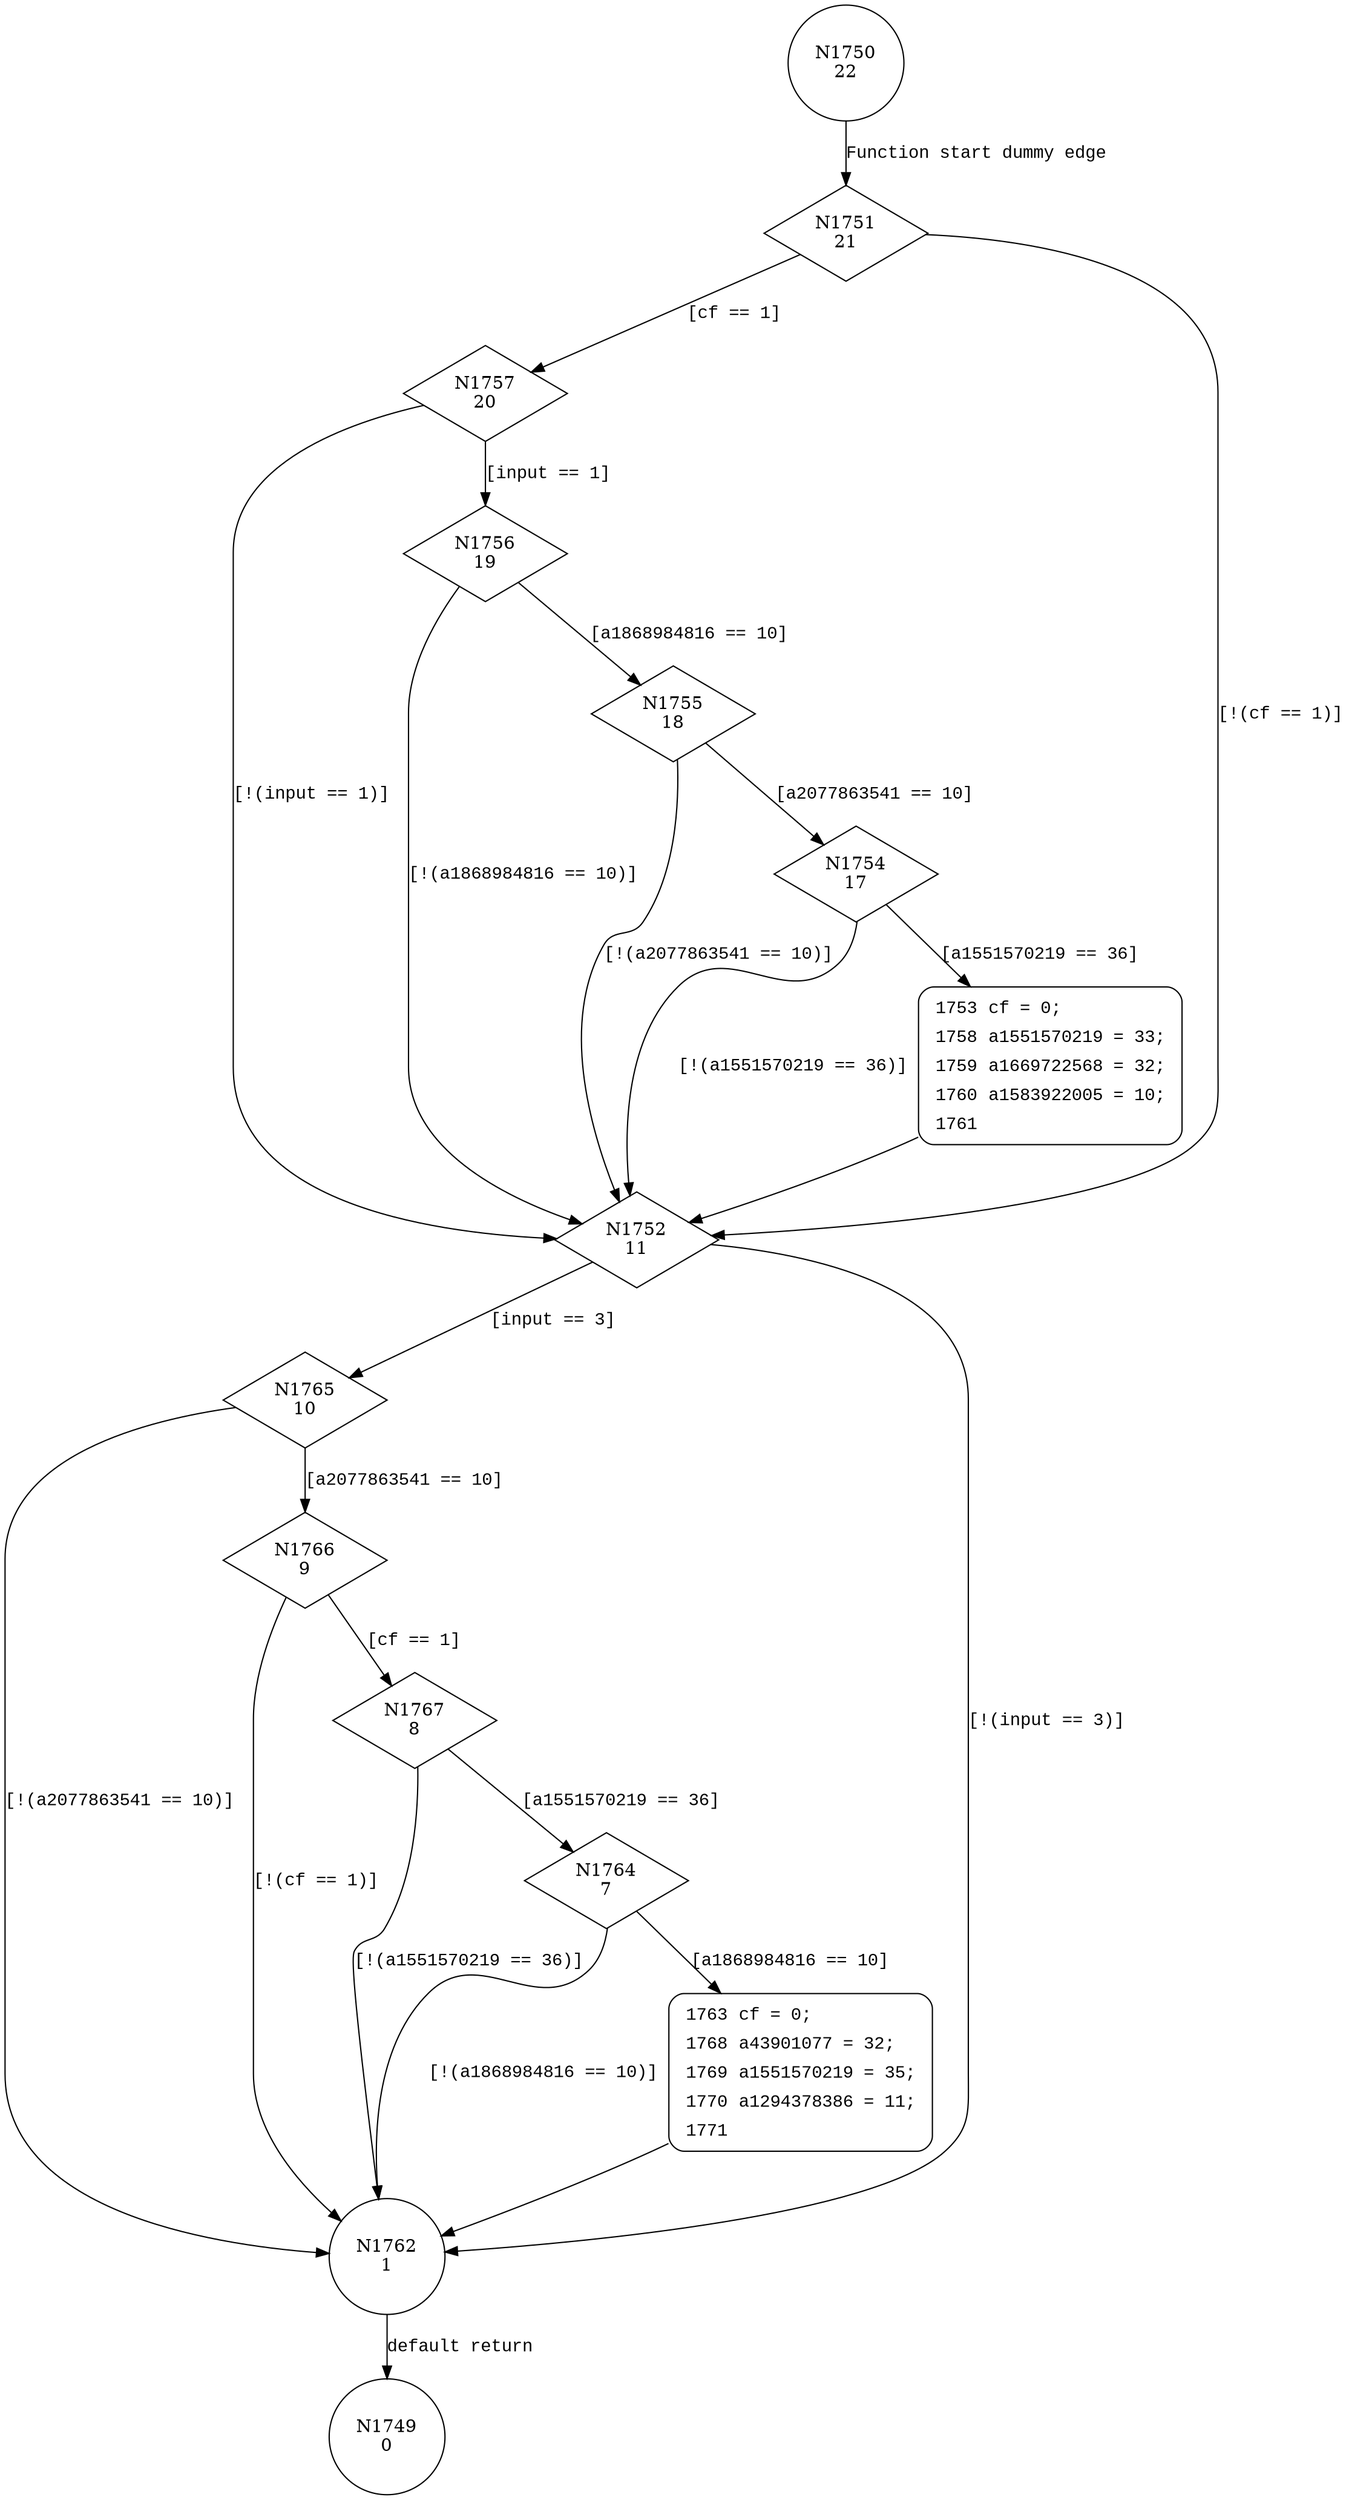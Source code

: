 digraph calculate_outputm139 {
1750 [shape="circle" label="N1750\n22"]
1751 [shape="diamond" label="N1751\n21"]
1757 [shape="diamond" label="N1757\n20"]
1752 [shape="diamond" label="N1752\n11"]
1765 [shape="diamond" label="N1765\n10"]
1762 [shape="circle" label="N1762\n1"]
1749 [shape="circle" label="N1749\n0"]
1766 [shape="diamond" label="N1766\n9"]
1767 [shape="diamond" label="N1767\n8"]
1764 [shape="diamond" label="N1764\n7"]
1763 [shape="circle" label="N1763\n6"]
1756 [shape="diamond" label="N1756\n19"]
1755 [shape="diamond" label="N1755\n18"]
1754 [shape="diamond" label="N1754\n17"]
1753 [shape="circle" label="N1753\n16"]
1763 [style="filled,bold" penwidth="1" fillcolor="white" fontname="Courier New" shape="Mrecord" label=<<table border="0" cellborder="0" cellpadding="3" bgcolor="white"><tr><td align="right">1763</td><td align="left">cf = 0;</td></tr><tr><td align="right">1768</td><td align="left">a43901077 = 32;</td></tr><tr><td align="right">1769</td><td align="left">a1551570219 = 35;</td></tr><tr><td align="right">1770</td><td align="left">a1294378386 = 11;</td></tr><tr><td align="right">1771</td><td align="left"></td></tr></table>>]
1763 -> 1762[label=""]
1753 [style="filled,bold" penwidth="1" fillcolor="white" fontname="Courier New" shape="Mrecord" label=<<table border="0" cellborder="0" cellpadding="3" bgcolor="white"><tr><td align="right">1753</td><td align="left">cf = 0;</td></tr><tr><td align="right">1758</td><td align="left">a1551570219 = 33;</td></tr><tr><td align="right">1759</td><td align="left">a1669722568 = 32;</td></tr><tr><td align="right">1760</td><td align="left">a1583922005 = 10;</td></tr><tr><td align="right">1761</td><td align="left"></td></tr></table>>]
1753 -> 1752[label=""]
1750 -> 1751 [label="Function start dummy edge" fontname="Courier New"]
1751 -> 1757 [label="[cf == 1]" fontname="Courier New"]
1751 -> 1752 [label="[!(cf == 1)]" fontname="Courier New"]
1752 -> 1765 [label="[input == 3]" fontname="Courier New"]
1752 -> 1762 [label="[!(input == 3)]" fontname="Courier New"]
1762 -> 1749 [label="default return" fontname="Courier New"]
1765 -> 1766 [label="[a2077863541 == 10]" fontname="Courier New"]
1765 -> 1762 [label="[!(a2077863541 == 10)]" fontname="Courier New"]
1766 -> 1767 [label="[cf == 1]" fontname="Courier New"]
1766 -> 1762 [label="[!(cf == 1)]" fontname="Courier New"]
1767 -> 1764 [label="[a1551570219 == 36]" fontname="Courier New"]
1767 -> 1762 [label="[!(a1551570219 == 36)]" fontname="Courier New"]
1764 -> 1763 [label="[a1868984816 == 10]" fontname="Courier New"]
1764 -> 1762 [label="[!(a1868984816 == 10)]" fontname="Courier New"]
1757 -> 1756 [label="[input == 1]" fontname="Courier New"]
1757 -> 1752 [label="[!(input == 1)]" fontname="Courier New"]
1756 -> 1755 [label="[a1868984816 == 10]" fontname="Courier New"]
1756 -> 1752 [label="[!(a1868984816 == 10)]" fontname="Courier New"]
1755 -> 1754 [label="[a2077863541 == 10]" fontname="Courier New"]
1755 -> 1752 [label="[!(a2077863541 == 10)]" fontname="Courier New"]
1754 -> 1753 [label="[a1551570219 == 36]" fontname="Courier New"]
1754 -> 1752 [label="[!(a1551570219 == 36)]" fontname="Courier New"]
}